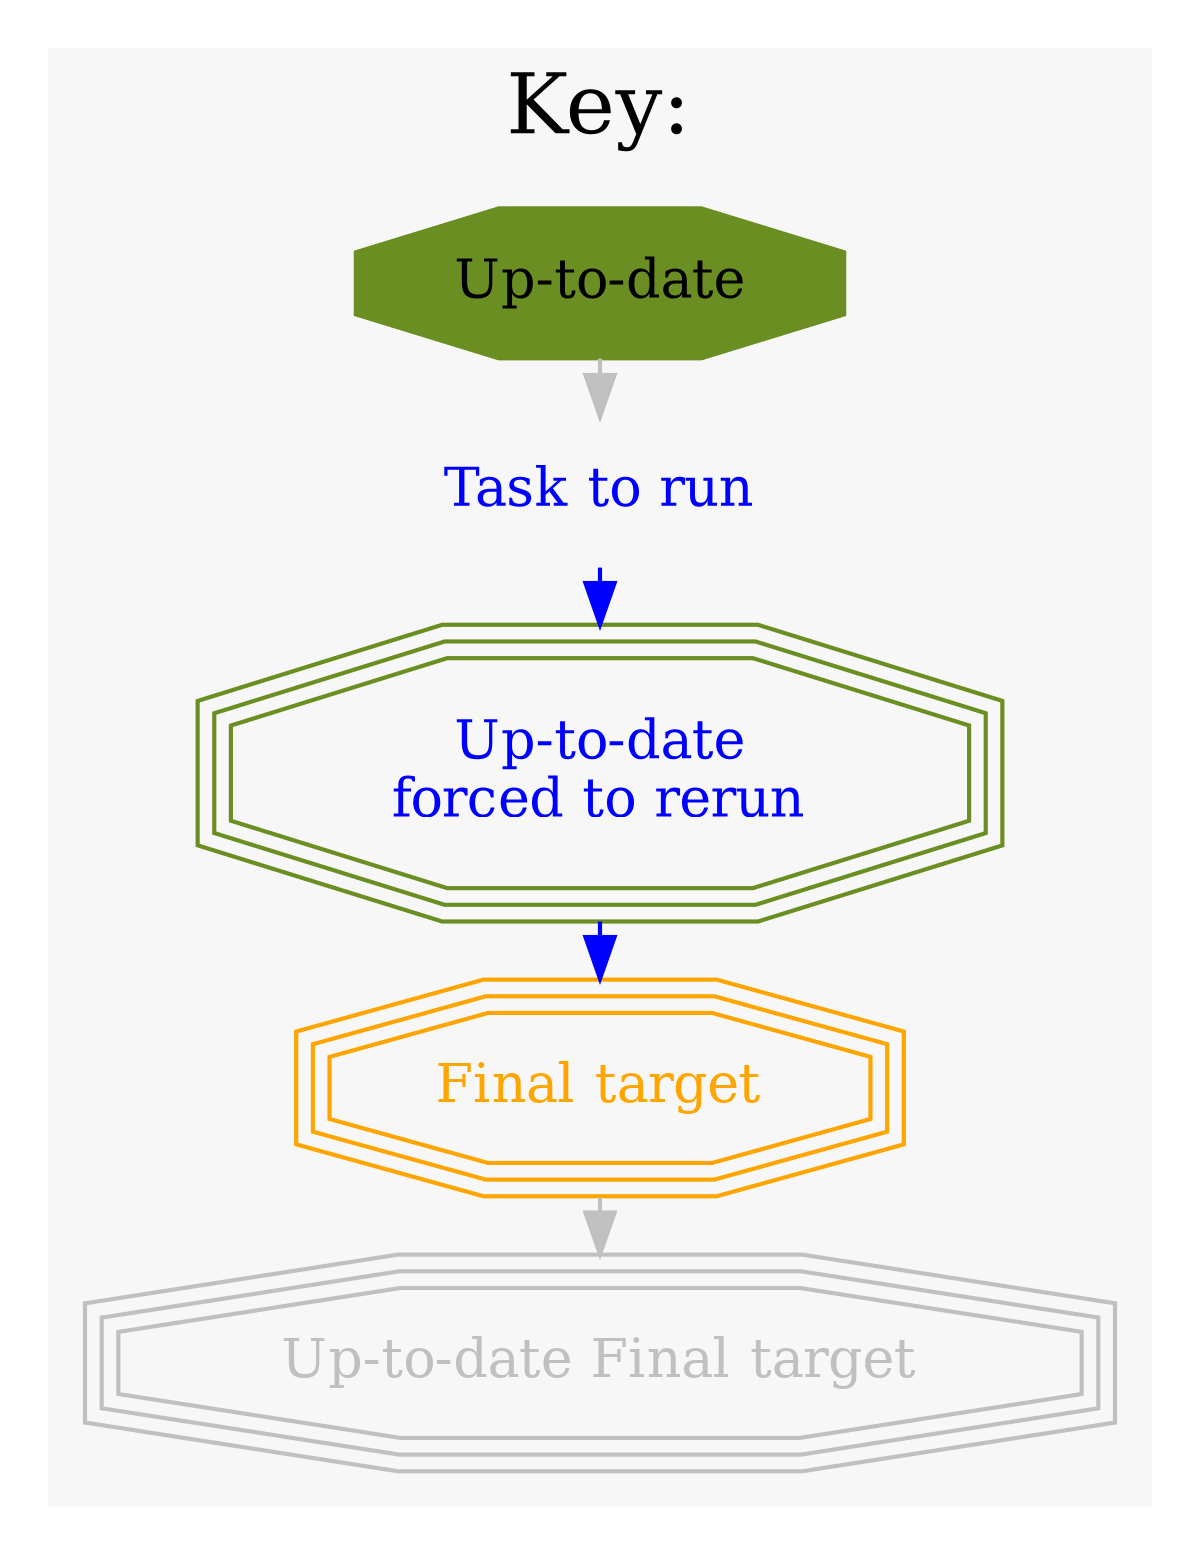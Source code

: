 digraph tree
{
size="8,11!";
splines=true;
fontsize=50;
#rankdir="LR";
ranksep = 0.2;
sep = 0.001;
esep = 0.001;
width = 0.001;
#rankdir="LR";
subgraph clusterkey
{
style=filled;
fontsize=20;
color=gray97;
label = "Key:";
rft[color=orange, fontcolor=orange, shape=tripleoctagon, fontsize=13, label="Final target"];
uft[color=gray, fontcolor=gray, shape=tripleoctagon, fontsize=13, label="Up-to-date Final target"];
run[fontcolor=blue, shape=plaintext, fontsize=13, label="Task to run"];
ufr[color=olivedrab, fontcolor=blue, shape=tripleoctagon, fontsize=13, label="Up-to-date\nforced to rerun"];
utd[style=filled, color=olivedrab, label="Up-to-date", shape=octagon, fontsize=13, fillcolor=olivedrab, fontcolor=black];
run->ufr->rft[color=blue];
rft->uft[color=gray];
utd->run[color=gray];


}

}
